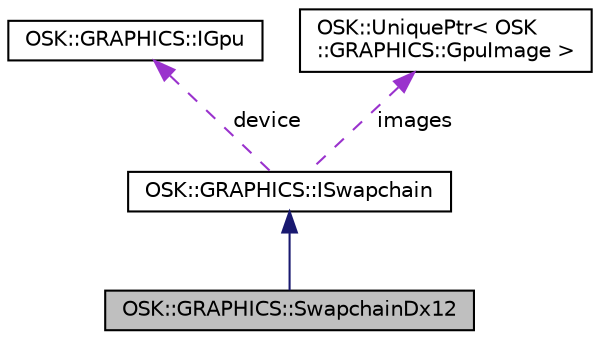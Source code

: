 digraph "OSK::GRAPHICS::SwapchainDx12"
{
 // LATEX_PDF_SIZE
  edge [fontname="Helvetica",fontsize="10",labelfontname="Helvetica",labelfontsize="10"];
  node [fontname="Helvetica",fontsize="10",shape=record];
  Node1 [label="OSK::GRAPHICS::SwapchainDx12",height=0.2,width=0.4,color="black", fillcolor="grey75", style="filled", fontcolor="black",tooltip="Un swapchain es una estructura encargada de manejar el cambio de imagenes que son representadas en el..."];
  Node2 -> Node1 [dir="back",color="midnightblue",fontsize="10",style="solid",fontname="Helvetica"];
  Node2 [label="OSK::GRAPHICS::ISwapchain",height=0.2,width=0.4,color="black", fillcolor="white", style="filled",URL="$class_o_s_k_1_1_g_r_a_p_h_i_c_s_1_1_i_swapchain.html",tooltip="Un swapchain es una estructura encargada de manejar el cambio de imagenes que son representadas en el..."];
  Node3 -> Node2 [dir="back",color="darkorchid3",fontsize="10",style="dashed",label=" device" ,fontname="Helvetica"];
  Node3 [label="OSK::GRAPHICS::IGpu",height=0.2,width=0.4,color="black", fillcolor="white", style="filled",URL="$class_o_s_k_1_1_g_r_a_p_h_i_c_s_1_1_i_gpu.html",tooltip="Interfaz de una tarjeta gráfica."];
  Node4 -> Node2 [dir="back",color="darkorchid3",fontsize="10",style="dashed",label=" images" ,fontname="Helvetica"];
  Node4 [label="OSK::UniquePtr\< OSK\l::GRAPHICS::GpuImage \>",height=0.2,width=0.4,color="black", fillcolor="white", style="filled",URL="$class_o_s_k_1_1_unique_ptr.html",tooltip=" "];
}
